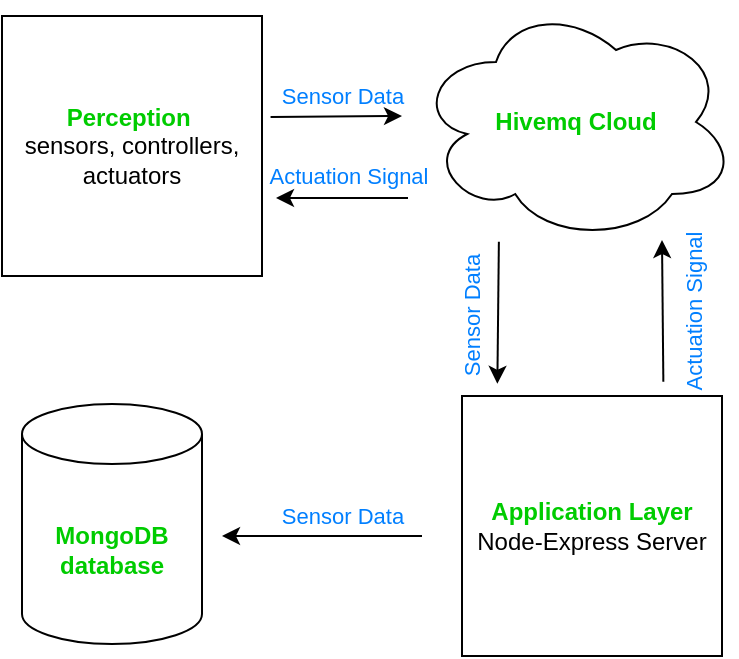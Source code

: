 <mxfile version="24.7.16">
  <diagram id="C5RBs43oDa-KdzZeNtuy" name="Page-1">
    <mxGraphModel dx="911" dy="526" grid="1" gridSize="10" guides="1" tooltips="1" connect="1" arrows="1" fold="1" page="1" pageScale="1" pageWidth="827" pageHeight="1169" math="0" shadow="0">
      <root>
        <mxCell id="WIyWlLk6GJQsqaUBKTNV-0" />
        <mxCell id="WIyWlLk6GJQsqaUBKTNV-1" parent="WIyWlLk6GJQsqaUBKTNV-0" />
        <mxCell id="tOpxADcuduA2cvzw2Qei-0" value="&lt;font color=&quot;#00cc00&quot;&gt;&lt;b&gt;Perception&amp;nbsp;&lt;/b&gt;&lt;/font&gt;&lt;br&gt;&lt;div&gt;sensors, controllers,&lt;/div&gt;&lt;div&gt;actuators&lt;/div&gt;" style="whiteSpace=wrap;html=1;aspect=fixed;" vertex="1" parent="WIyWlLk6GJQsqaUBKTNV-1">
          <mxGeometry x="60" y="230" width="130" height="130" as="geometry" />
        </mxCell>
        <mxCell id="tOpxADcuduA2cvzw2Qei-1" value="&lt;b&gt;&lt;font color=&quot;#00cc00&quot;&gt;MongoDB database&lt;/font&gt;&lt;/b&gt;" style="shape=cylinder3;whiteSpace=wrap;html=1;boundedLbl=1;backgroundOutline=1;size=15;" vertex="1" parent="WIyWlLk6GJQsqaUBKTNV-1">
          <mxGeometry x="70" y="424" width="90" height="120" as="geometry" />
        </mxCell>
        <mxCell id="tOpxADcuduA2cvzw2Qei-2" value="&lt;b&gt;&lt;font color=&quot;#00cc00&quot;&gt;Application Layer&lt;/font&gt;&lt;/b&gt;&lt;div&gt;Node-Express Server&lt;/div&gt;" style="whiteSpace=wrap;html=1;aspect=fixed;" vertex="1" parent="WIyWlLk6GJQsqaUBKTNV-1">
          <mxGeometry x="290" y="420" width="130" height="130" as="geometry" />
        </mxCell>
        <mxCell id="tOpxADcuduA2cvzw2Qei-3" value="&lt;b&gt;&lt;font color=&quot;#00cc00&quot;&gt;Hivemq Cloud&lt;/font&gt;&lt;/b&gt;" style="ellipse;shape=cloud;whiteSpace=wrap;html=1;" vertex="1" parent="WIyWlLk6GJQsqaUBKTNV-1">
          <mxGeometry x="267" y="223" width="160" height="120" as="geometry" />
        </mxCell>
        <mxCell id="tOpxADcuduA2cvzw2Qei-4" value="" style="endArrow=classic;html=1;rounded=0;exitX=1.033;exitY=0.388;exitDx=0;exitDy=0;exitPerimeter=0;" edge="1" parent="WIyWlLk6GJQsqaUBKTNV-1" source="tOpxADcuduA2cvzw2Qei-0">
          <mxGeometry width="50" height="50" relative="1" as="geometry">
            <mxPoint x="200" y="290" as="sourcePoint" />
            <mxPoint x="260" y="280" as="targetPoint" />
          </mxGeometry>
        </mxCell>
        <mxCell id="tOpxADcuduA2cvzw2Qei-5" value="&lt;font style=&quot;font-size: 11px;&quot;&gt;Sensor Data&lt;/font&gt;" style="text;html=1;align=center;verticalAlign=middle;resizable=0;points=[];autosize=1;strokeColor=none;fillColor=none;fontSize=11;fontColor=#007FFF;" vertex="1" parent="WIyWlLk6GJQsqaUBKTNV-1">
          <mxGeometry x="190" y="255" width="80" height="30" as="geometry" />
        </mxCell>
        <mxCell id="tOpxADcuduA2cvzw2Qei-10" value="" style="endArrow=classic;html=1;rounded=0;exitX=1.033;exitY=0.388;exitDx=0;exitDy=0;exitPerimeter=0;" edge="1" parent="WIyWlLk6GJQsqaUBKTNV-1">
          <mxGeometry width="50" height="50" relative="1" as="geometry">
            <mxPoint x="263" y="321" as="sourcePoint" />
            <mxPoint x="197" y="321" as="targetPoint" />
          </mxGeometry>
        </mxCell>
        <mxCell id="tOpxADcuduA2cvzw2Qei-11" value="Actuation Signal" style="text;html=1;align=center;verticalAlign=middle;resizable=0;points=[];autosize=1;strokeColor=none;fillColor=none;fontSize=11;fontColor=#007FFF;" vertex="1" parent="WIyWlLk6GJQsqaUBKTNV-1">
          <mxGeometry x="183" y="295" width="100" height="30" as="geometry" />
        </mxCell>
        <mxCell id="tOpxADcuduA2cvzw2Qei-12" value="&lt;font style=&quot;font-size: 11px;&quot;&gt;Sensor Data&lt;/font&gt;" style="text;html=1;align=center;verticalAlign=middle;resizable=0;points=[];autosize=1;strokeColor=none;fillColor=none;fontSize=11;fontColor=#007FFF;rotation=-90;" vertex="1" parent="WIyWlLk6GJQsqaUBKTNV-1">
          <mxGeometry x="255" y="365" width="80" height="30" as="geometry" />
        </mxCell>
        <mxCell id="tOpxADcuduA2cvzw2Qei-13" value="" style="endArrow=classic;html=1;rounded=0;exitX=0.987;exitY=1.172;exitDx=0;exitDy=0;exitPerimeter=0;entryX=0.136;entryY=-0.024;entryDx=0;entryDy=0;entryPerimeter=0;" edge="1" parent="WIyWlLk6GJQsqaUBKTNV-1">
          <mxGeometry width="50" height="50" relative="1" as="geometry">
            <mxPoint x="308.44" y="342.91" as="sourcePoint" />
            <mxPoint x="307.68" y="413.88" as="targetPoint" />
          </mxGeometry>
        </mxCell>
        <mxCell id="tOpxADcuduA2cvzw2Qei-14" value="Actuation Signal" style="text;html=1;align=center;verticalAlign=middle;resizable=0;points=[];autosize=1;strokeColor=none;fillColor=none;fontSize=11;fontColor=#007FFF;rotation=-90;" vertex="1" parent="WIyWlLk6GJQsqaUBKTNV-1">
          <mxGeometry x="356" y="363" width="100" height="30" as="geometry" />
        </mxCell>
        <mxCell id="tOpxADcuduA2cvzw2Qei-16" value="&lt;font style=&quot;font-size: 11px;&quot;&gt;Sensor Data&lt;/font&gt;" style="text;html=1;align=center;verticalAlign=middle;resizable=0;points=[];autosize=1;strokeColor=none;fillColor=none;fontSize=11;fontColor=#007FFF;" vertex="1" parent="WIyWlLk6GJQsqaUBKTNV-1">
          <mxGeometry x="190" y="465" width="80" height="30" as="geometry" />
        </mxCell>
        <mxCell id="tOpxADcuduA2cvzw2Qei-17" value="" style="endArrow=classic;html=1;rounded=0;" edge="1" parent="WIyWlLk6GJQsqaUBKTNV-1">
          <mxGeometry width="50" height="50" relative="1" as="geometry">
            <mxPoint x="270" y="490" as="sourcePoint" />
            <mxPoint x="170" y="490" as="targetPoint" />
          </mxGeometry>
        </mxCell>
        <mxCell id="tOpxADcuduA2cvzw2Qei-20" value="" style="endArrow=classic;html=1;rounded=0;entryX=0.136;entryY=-0.024;entryDx=0;entryDy=0;entryPerimeter=0;" edge="1" parent="WIyWlLk6GJQsqaUBKTNV-1">
          <mxGeometry width="50" height="50" relative="1" as="geometry">
            <mxPoint x="390.68" y="412.88" as="sourcePoint" />
            <mxPoint x="390" y="342" as="targetPoint" />
          </mxGeometry>
        </mxCell>
      </root>
    </mxGraphModel>
  </diagram>
</mxfile>
